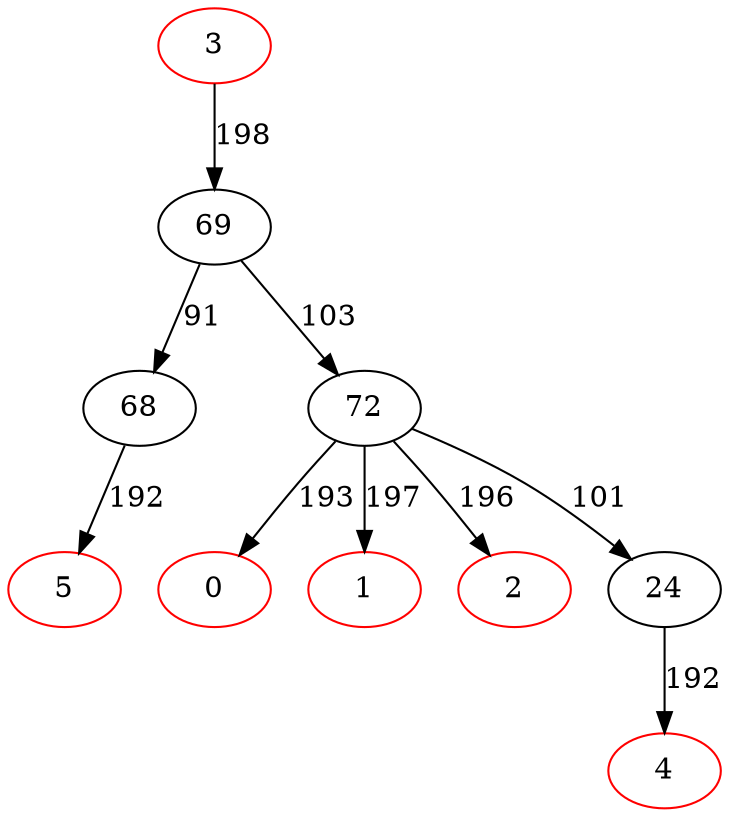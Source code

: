 digraph {
0[color=red]
1[color=red]
2[color=red]
3[color=red]
4[color=red]
68[color=black]
5[color=red]
69[color=black]
24[color=black]
72[color=black]
72->24[label=101]
3->69[label=198]
72->0[label=193]
72->1[label=197]
68->5[label=192]
69->68[label=91]
72->2[label=196]
24->4[label=192]
69->72[label=103]
}